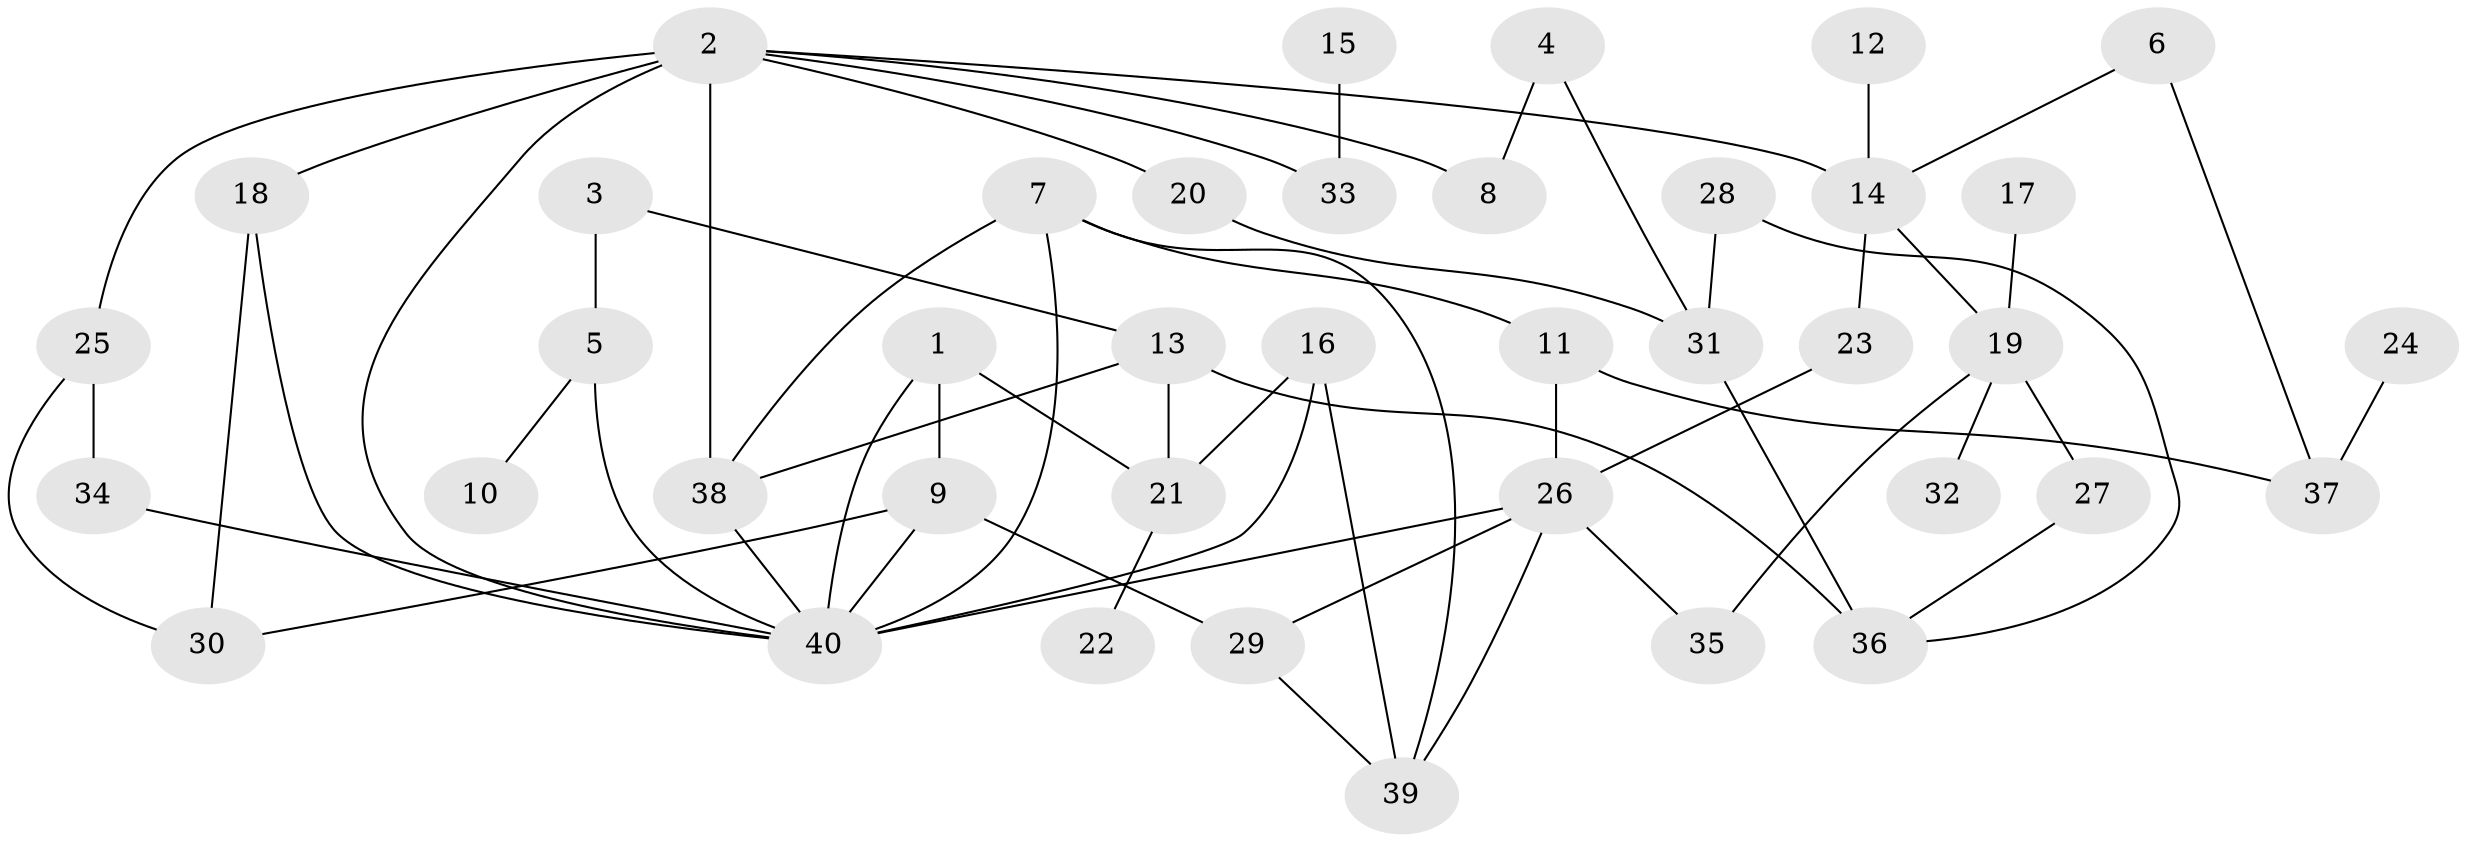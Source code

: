 // original degree distribution, {2: 0.2125, 3: 0.2, 9: 0.0125, 6: 0.05, 4: 0.1375, 7: 0.0125, 5: 0.0375, 1: 0.3375}
// Generated by graph-tools (version 1.1) at 2025/00/03/09/25 03:00:58]
// undirected, 40 vertices, 61 edges
graph export_dot {
graph [start="1"]
  node [color=gray90,style=filled];
  1;
  2;
  3;
  4;
  5;
  6;
  7;
  8;
  9;
  10;
  11;
  12;
  13;
  14;
  15;
  16;
  17;
  18;
  19;
  20;
  21;
  22;
  23;
  24;
  25;
  26;
  27;
  28;
  29;
  30;
  31;
  32;
  33;
  34;
  35;
  36;
  37;
  38;
  39;
  40;
  1 -- 9 [weight=1.0];
  1 -- 21 [weight=1.0];
  1 -- 40 [weight=1.0];
  2 -- 8 [weight=1.0];
  2 -- 14 [weight=1.0];
  2 -- 18 [weight=2.0];
  2 -- 20 [weight=1.0];
  2 -- 25 [weight=1.0];
  2 -- 33 [weight=1.0];
  2 -- 38 [weight=2.0];
  2 -- 40 [weight=1.0];
  3 -- 5 [weight=1.0];
  3 -- 13 [weight=1.0];
  4 -- 8 [weight=1.0];
  4 -- 31 [weight=1.0];
  5 -- 10 [weight=1.0];
  5 -- 40 [weight=1.0];
  6 -- 14 [weight=1.0];
  6 -- 37 [weight=1.0];
  7 -- 11 [weight=1.0];
  7 -- 38 [weight=1.0];
  7 -- 39 [weight=1.0];
  7 -- 40 [weight=1.0];
  9 -- 29 [weight=1.0];
  9 -- 30 [weight=1.0];
  9 -- 40 [weight=2.0];
  11 -- 26 [weight=1.0];
  11 -- 37 [weight=1.0];
  12 -- 14 [weight=1.0];
  13 -- 21 [weight=1.0];
  13 -- 36 [weight=1.0];
  13 -- 38 [weight=1.0];
  14 -- 19 [weight=1.0];
  14 -- 23 [weight=1.0];
  15 -- 33 [weight=1.0];
  16 -- 21 [weight=1.0];
  16 -- 39 [weight=1.0];
  16 -- 40 [weight=1.0];
  17 -- 19 [weight=1.0];
  18 -- 30 [weight=1.0];
  18 -- 40 [weight=1.0];
  19 -- 27 [weight=1.0];
  19 -- 32 [weight=1.0];
  19 -- 35 [weight=1.0];
  20 -- 31 [weight=1.0];
  21 -- 22 [weight=1.0];
  23 -- 26 [weight=1.0];
  24 -- 37 [weight=1.0];
  25 -- 30 [weight=1.0];
  25 -- 34 [weight=1.0];
  26 -- 29 [weight=1.0];
  26 -- 35 [weight=1.0];
  26 -- 39 [weight=1.0];
  26 -- 40 [weight=1.0];
  27 -- 36 [weight=1.0];
  28 -- 31 [weight=1.0];
  28 -- 36 [weight=1.0];
  29 -- 39 [weight=1.0];
  31 -- 36 [weight=1.0];
  34 -- 40 [weight=1.0];
  38 -- 40 [weight=1.0];
}
